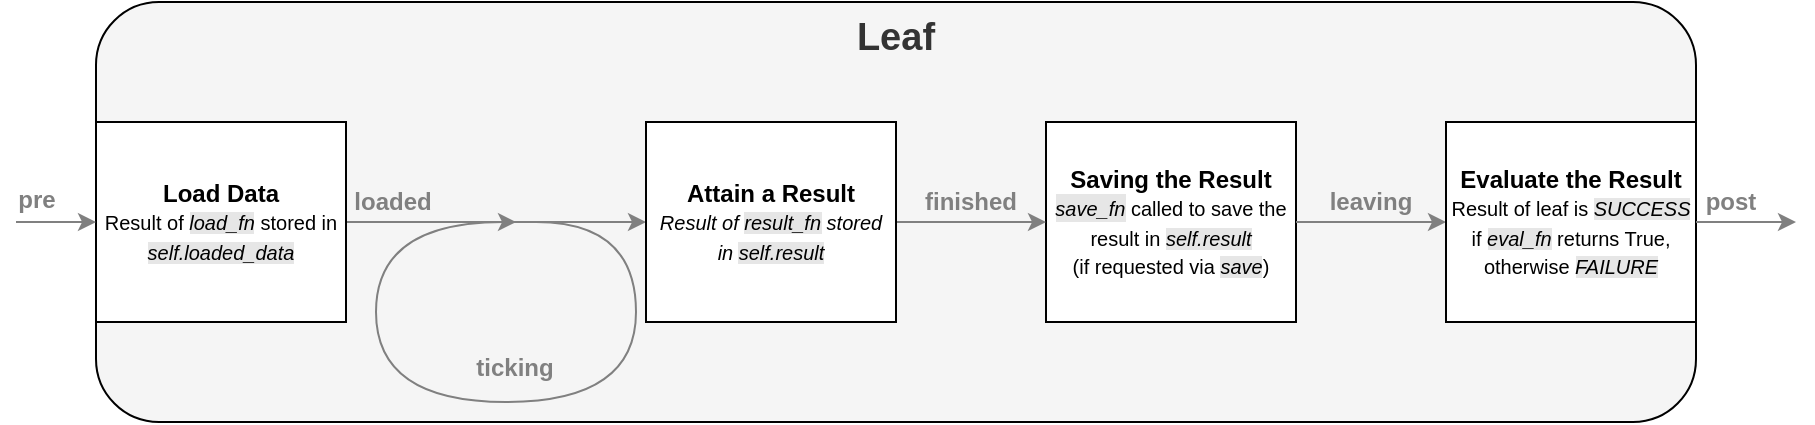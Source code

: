 <mxfile version="12.1.0" type="device" pages="1"><diagram id="_CjvggK8sBTDoxNIj6fo" name="Page-1"><mxGraphModel dx="568" dy="986" grid="1" gridSize="10" guides="1" tooltips="1" connect="1" arrows="1" fold="1" page="1" pageScale="1" pageWidth="1920" pageHeight="1200" math="0" shadow="0"><root><mxCell id="0"/><mxCell id="1" parent="0"/><mxCell id="FlsngzPYI7mdjnH7zqsq-1" value="Leaf" style="rounded=1;whiteSpace=wrap;html=1;horizontal=1;verticalAlign=top;fontSize=19;fontStyle=1;fillColor=#f5f5f5;strokeColor=#000000;fontColor=#333333;" parent="1" vertex="1"><mxGeometry x="50" y="80" width="800" height="210" as="geometry"/></mxCell><mxCell id="FlsngzPYI7mdjnH7zqsq-9" style="edgeStyle=orthogonalEdgeStyle;rounded=0;orthogonalLoop=1;jettySize=auto;html=1;exitX=1;exitY=0.5;exitDx=0;exitDy=0;entryX=0;entryY=0.5;entryDx=0;entryDy=0;fontSize=19;strokeColor=#808080;" parent="1" source="FlsngzPYI7mdjnH7zqsq-2" target="FlsngzPYI7mdjnH7zqsq-6" edge="1"><mxGeometry relative="1" as="geometry"/></mxCell><mxCell id="FlsngzPYI7mdjnH7zqsq-2" value="&lt;b&gt;Load Data&lt;/b&gt;&lt;br&gt;&lt;font style=&quot;font-size: 10px&quot;&gt;Result of&amp;nbsp;&lt;i&gt;&lt;span style=&quot;background-color: rgb(230 , 230 , 230)&quot;&gt;load_fn&lt;/span&gt; &lt;/i&gt;stored in &lt;i style=&quot;background-color: rgb(230 , 230 , 230)&quot;&gt;self.loaded_data&lt;/i&gt;&lt;/font&gt;" style="rounded=0;whiteSpace=wrap;html=1;" parent="1" vertex="1"><mxGeometry x="50" y="140" width="125" height="100" as="geometry"/></mxCell><mxCell id="FlsngzPYI7mdjnH7zqsq-5" value="&lt;b&gt;Saving the Result&lt;/b&gt;&lt;br&gt;&lt;font&gt;&lt;i style=&quot;background-color: rgb(230 , 230 , 230)&quot;&gt;&lt;font style=&quot;font-size: 10px&quot;&gt;s&lt;/font&gt;&lt;span style=&quot;font-size: 10px&quot;&gt;ave_fn&lt;/span&gt;&lt;/i&gt;&lt;span style=&quot;font-size: 10px&quot;&gt; called to save the result in &lt;/span&gt;&lt;span style=&quot;font-size: 10px ; background-color: rgb(230 , 230 , 230)&quot;&gt;&lt;i&gt;self.result&lt;/i&gt;&lt;/span&gt; &lt;br&gt;&lt;span style=&quot;font-size: 10px&quot;&gt;(if requested via &lt;/span&gt;&lt;i style=&quot;font-size: 10px ; background-color: rgb(230 , 230 , 230)&quot;&gt;save&lt;/i&gt;&lt;span style=&quot;font-size: 10px&quot;&gt;)&lt;/span&gt;&lt;/font&gt;" style="rounded=0;whiteSpace=wrap;html=1;" parent="1" vertex="1"><mxGeometry x="525" y="140" width="125" height="100" as="geometry"/></mxCell><mxCell id="FlsngzPYI7mdjnH7zqsq-10" style="edgeStyle=orthogonalEdgeStyle;rounded=0;orthogonalLoop=1;jettySize=auto;html=1;exitX=1;exitY=0.5;exitDx=0;exitDy=0;fontSize=19;strokeColor=#808080;" parent="1" source="FlsngzPYI7mdjnH7zqsq-6" target="FlsngzPYI7mdjnH7zqsq-5" edge="1"><mxGeometry relative="1" as="geometry"/></mxCell><mxCell id="FlsngzPYI7mdjnH7zqsq-6" value="&lt;b&gt;Attain a Result&lt;/b&gt;&lt;br&gt;&lt;font style=&quot;font-size: 10px&quot;&gt;&lt;i&gt;Result of &lt;span style=&quot;background-color: rgb(230 , 230 , 230)&quot;&gt;result_fn&lt;/span&gt;&amp;nbsp;stored in&amp;nbsp;&lt;span style=&quot;background-color: rgb(230 , 230 , 230)&quot;&gt;self.result&lt;/span&gt;&lt;/i&gt;&lt;/font&gt;" style="rounded=0;whiteSpace=wrap;html=1;" parent="1" vertex="1"><mxGeometry x="325" y="140" width="125" height="100" as="geometry"/></mxCell><mxCell id="FlsngzPYI7mdjnH7zqsq-11" style="edgeStyle=orthogonalEdgeStyle;rounded=0;orthogonalLoop=1;jettySize=auto;html=1;fontSize=19;strokeColor=#808080;exitX=1;exitY=0.5;exitDx=0;exitDy=0;entryX=0;entryY=0.5;entryDx=0;entryDy=0;" parent="1" source="FlsngzPYI7mdjnH7zqsq-5" target="FlsngzPYI7mdjnH7zqsq-7" edge="1"><mxGeometry relative="1" as="geometry"><Array as="points"><mxPoint x="720" y="190"/><mxPoint x="720" y="190"/></Array></mxGeometry></mxCell><mxCell id="FlsngzPYI7mdjnH7zqsq-7" value="&lt;b&gt;Evaluate the Result&lt;/b&gt;&lt;br&gt;&lt;font style=&quot;font-size: 10px&quot;&gt;Result of leaf is &lt;i style=&quot;background-color: rgb(230 , 230 , 230)&quot;&gt;SUCCESS&lt;/i&gt; if &lt;i style=&quot;background-color: rgb(230 , 230 , 230)&quot;&gt;eval_fn&lt;/i&gt; returns True, otherwise &lt;i style=&quot;background-color: rgb(230 , 230 , 230)&quot;&gt;FAILURE&lt;/i&gt;&lt;/font&gt;" style="rounded=0;whiteSpace=wrap;html=1;" parent="1" vertex="1"><mxGeometry x="725" y="140" width="125" height="100" as="geometry"/></mxCell><mxCell id="FlsngzPYI7mdjnH7zqsq-13" value="" style="endArrow=classic;html=1;fontSize=19;entryX=0;entryY=0.5;entryDx=0;entryDy=0;strokeColor=#808080;" parent="1" target="FlsngzPYI7mdjnH7zqsq-2" edge="1"><mxGeometry width="50" height="50" relative="1" as="geometry"><mxPoint x="10" y="190" as="sourcePoint"/><mxPoint x="100" y="310" as="targetPoint"/></mxGeometry></mxCell><mxCell id="FlsngzPYI7mdjnH7zqsq-18" value="pre" style="text;html=1;resizable=0;points=[];align=center;verticalAlign=middle;labelBackgroundColor=none;fontSize=12;fontColor=#808080;fontStyle=1" parent="FlsngzPYI7mdjnH7zqsq-13" vertex="1" connectable="0"><mxGeometry x="-0.579" y="1" relative="1" as="geometry"><mxPoint x="1.5" y="-10" as="offset"/></mxGeometry></mxCell><mxCell id="FlsngzPYI7mdjnH7zqsq-14" value="" style="endArrow=classic;html=1;fontSize=19;strokeColor=#808080;" parent="1" edge="1"><mxGeometry width="50" height="50" relative="1" as="geometry"><mxPoint x="850" y="190" as="sourcePoint"/><mxPoint x="900" y="190" as="targetPoint"/></mxGeometry></mxCell><mxCell id="FlsngzPYI7mdjnH7zqsq-15" value="" style="curved=1;endArrow=classic;html=1;fontSize=19;strokeColor=#808080;" parent="1" edge="1"><mxGeometry width="50" height="50" relative="1" as="geometry"><mxPoint x="270" y="190" as="sourcePoint"/><mxPoint x="260" y="190" as="targetPoint"/><Array as="points"><mxPoint x="320" y="190"/><mxPoint x="320" y="280"/><mxPoint x="190" y="280"/><mxPoint x="190" y="190"/></Array></mxGeometry></mxCell><mxCell id="FlsngzPYI7mdjnH7zqsq-20" value="post" style="text;html=1;resizable=0;points=[];align=center;verticalAlign=middle;labelBackgroundColor=none;fontSize=12;fontColor=#808080;fontStyle=1" parent="1" vertex="1" connectable="0"><mxGeometry x="865" y="199" as="geometry"><mxPoint x="1.5" y="-19" as="offset"/></mxGeometry></mxCell><mxCell id="FlsngzPYI7mdjnH7zqsq-21" value="loaded" style="text;html=1;resizable=0;points=[];align=center;verticalAlign=middle;labelBackgroundColor=none;fontSize=12;direction=west;fontColor=#808080;fontStyle=1" parent="1" vertex="1" connectable="0"><mxGeometry x="196.071" y="199" as="geometry"><mxPoint x="1.5" y="-19" as="offset"/></mxGeometry></mxCell><mxCell id="FlsngzPYI7mdjnH7zqsq-22" value="ticking" style="text;html=1;resizable=0;points=[];align=center;verticalAlign=middle;labelBackgroundColor=none;fontSize=12;direction=west;fontColor=#808080;fontStyle=1" parent="1" vertex="1" connectable="0"><mxGeometry x="257.071" y="282" as="geometry"><mxPoint x="1.5" y="-19" as="offset"/></mxGeometry></mxCell><mxCell id="FlsngzPYI7mdjnH7zqsq-24" value="leaving" style="text;html=1;resizable=0;points=[];align=center;verticalAlign=middle;labelBackgroundColor=none;fontSize=12;direction=west;fontColor=#808080;fontStyle=1" parent="1" vertex="1" connectable="0"><mxGeometry x="685" y="199" as="geometry"><mxPoint x="1.5" y="-19" as="offset"/></mxGeometry></mxCell><mxCell id="FlsngzPYI7mdjnH7zqsq-25" value="finished" style="text;html=1;resizable=0;points=[];align=center;verticalAlign=middle;labelBackgroundColor=none;fontSize=12;direction=west;fontColor=#808080;fontStyle=1" parent="1" vertex="1" connectable="0"><mxGeometry x="485" y="199" as="geometry"><mxPoint x="1.5" y="-19" as="offset"/></mxGeometry></mxCell></root></mxGraphModel></diagram></mxfile>